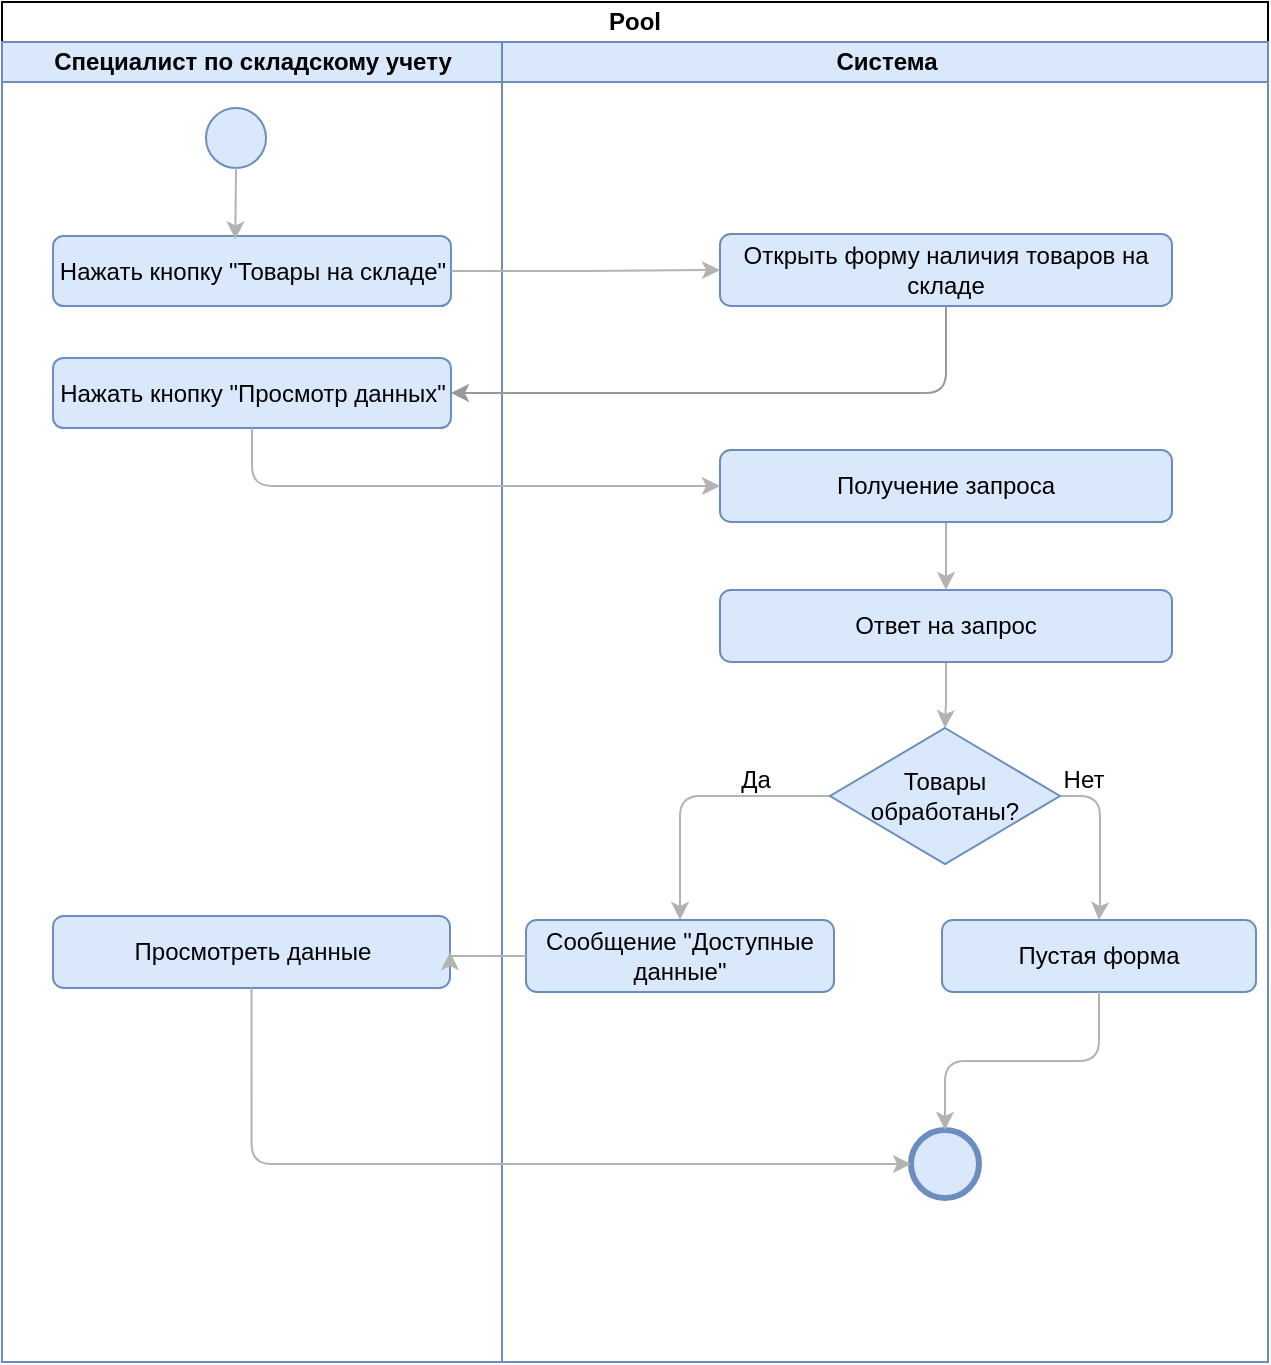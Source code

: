 <mxfile version="24.6.2" type="github" pages="2">
  <diagram name="Страница — 1" id="dwiWnu9TxmArgl2ueeew">
    <mxGraphModel dx="1134" dy="654" grid="0" gridSize="10" guides="1" tooltips="1" connect="1" arrows="1" fold="1" page="0" pageScale="1" pageWidth="827" pageHeight="1169" math="0" shadow="0">
      <root>
        <mxCell id="0" />
        <mxCell id="1" parent="0" />
        <mxCell id="vReRso1uC13wby66Vg93-3" value="Pool" style="swimlane;html=1;childLayout=stackLayout;resizeParent=1;resizeParentMax=0;startSize=20;whiteSpace=wrap;" vertex="1" parent="1">
          <mxGeometry x="94" y="7" width="633" height="680" as="geometry" />
        </mxCell>
        <mxCell id="vReRso1uC13wby66Vg93-4" value="Специалист по складскому учету" style="swimlane;html=1;startSize=20;fillColor=#dae8fc;strokeColor=#6c8ebf;" vertex="1" parent="vReRso1uC13wby66Vg93-3">
          <mxGeometry y="20" width="250" height="660" as="geometry" />
        </mxCell>
        <mxCell id="vReRso1uC13wby66Vg93-7" value="" style="points=[[0.145,0.145,0],[0.5,0,0],[0.855,0.145,0],[1,0.5,0],[0.855,0.855,0],[0.5,1,0],[0.145,0.855,0],[0,0.5,0]];shape=mxgraph.bpmn.event;html=1;verticalLabelPosition=bottom;labelBackgroundColor=#ffffff;verticalAlign=top;align=center;perimeter=ellipsePerimeter;outlineConnect=0;aspect=fixed;outline=standard;symbol=general;fillColor=#dae8fc;strokeColor=#6c8ebf;" vertex="1" parent="vReRso1uC13wby66Vg93-4">
          <mxGeometry x="102" y="33" width="30" height="30" as="geometry" />
        </mxCell>
        <mxCell id="vReRso1uC13wby66Vg93-9" value="Нажать кнопку &quot;Товары на складе&quot;" style="rounded=1;whiteSpace=wrap;html=1;fillColor=#dae8fc;strokeColor=#6c8ebf;" vertex="1" parent="vReRso1uC13wby66Vg93-4">
          <mxGeometry x="25.5" y="97" width="199" height="35" as="geometry" />
        </mxCell>
        <mxCell id="vReRso1uC13wby66Vg93-10" style="edgeStyle=orthogonalEdgeStyle;rounded=0;orthogonalLoop=1;jettySize=auto;html=1;exitX=0.5;exitY=1;exitDx=0;exitDy=0;exitPerimeter=0;entryX=0.458;entryY=0.047;entryDx=0;entryDy=0;entryPerimeter=0;strokeColor=#B3B3B3;" edge="1" parent="vReRso1uC13wby66Vg93-4" source="vReRso1uC13wby66Vg93-7" target="vReRso1uC13wby66Vg93-9">
          <mxGeometry relative="1" as="geometry" />
        </mxCell>
        <mxCell id="vReRso1uC13wby66Vg93-13" value="Нажать кнопку &quot;Просмотр данных&quot;" style="rounded=1;whiteSpace=wrap;html=1;fillColor=#dae8fc;strokeColor=#6c8ebf;" vertex="1" parent="vReRso1uC13wby66Vg93-4">
          <mxGeometry x="25.5" y="158" width="199" height="35" as="geometry" />
        </mxCell>
        <mxCell id="vReRso1uC13wby66Vg93-55" value="Просмотреть данные" style="rounded=1;whiteSpace=wrap;html=1;fillColor=#dae8fc;strokeColor=#6c8ebf;" vertex="1" parent="vReRso1uC13wby66Vg93-4">
          <mxGeometry x="25.5" y="437" width="198.5" height="36" as="geometry" />
        </mxCell>
        <mxCell id="vReRso1uC13wby66Vg93-5" value="Система" style="swimlane;html=1;startSize=20;fillColor=#dae8fc;strokeColor=#6c8ebf;" vertex="1" parent="vReRso1uC13wby66Vg93-3">
          <mxGeometry x="250" y="20" width="383" height="660" as="geometry" />
        </mxCell>
        <mxCell id="vReRso1uC13wby66Vg93-8" value="" style="points=[[0.145,0.145,0],[0.5,0,0],[0.855,0.145,0],[1,0.5,0],[0.855,0.855,0],[0.5,1,0],[0.145,0.855,0],[0,0.5,0]];shape=mxgraph.bpmn.event;html=1;verticalLabelPosition=bottom;labelBackgroundColor=#ffffff;verticalAlign=top;align=center;perimeter=ellipsePerimeter;outlineConnect=0;aspect=fixed;outline=end;symbol=terminate2;fillColor=#dae8fc;strokeColor=#6c8ebf;" vertex="1" parent="vReRso1uC13wby66Vg93-5">
          <mxGeometry x="204.5" y="544" width="34" height="34" as="geometry" />
        </mxCell>
        <mxCell id="vReRso1uC13wby66Vg93-11" value="Открыть форму наличия товаров на складе" style="rounded=1;whiteSpace=wrap;html=1;fillColor=#dae8fc;strokeColor=#6c8ebf;" vertex="1" parent="vReRso1uC13wby66Vg93-5">
          <mxGeometry x="109" y="96" width="226" height="36" as="geometry" />
        </mxCell>
        <mxCell id="vReRso1uC13wby66Vg93-18" style="edgeStyle=orthogonalEdgeStyle;rounded=1;orthogonalLoop=1;jettySize=auto;html=1;exitX=0.5;exitY=1;exitDx=0;exitDy=0;entryX=0.5;entryY=0;entryDx=0;entryDy=0;curved=0;strokeColor=#B3B3B3;" edge="1" parent="vReRso1uC13wby66Vg93-5" source="vReRso1uC13wby66Vg93-15" target="vReRso1uC13wby66Vg93-17">
          <mxGeometry relative="1" as="geometry" />
        </mxCell>
        <mxCell id="vReRso1uC13wby66Vg93-15" value="Получение запроса" style="rounded=1;whiteSpace=wrap;html=1;fillColor=#dae8fc;strokeColor=#6c8ebf;" vertex="1" parent="vReRso1uC13wby66Vg93-5">
          <mxGeometry x="109" y="204" width="226" height="36" as="geometry" />
        </mxCell>
        <mxCell id="vReRso1uC13wby66Vg93-22" style="edgeStyle=orthogonalEdgeStyle;rounded=0;orthogonalLoop=1;jettySize=auto;html=1;exitX=0.5;exitY=1;exitDx=0;exitDy=0;strokeColor=#B3B3B3;" edge="1" parent="vReRso1uC13wby66Vg93-5" source="vReRso1uC13wby66Vg93-17" target="vReRso1uC13wby66Vg93-21">
          <mxGeometry relative="1" as="geometry" />
        </mxCell>
        <mxCell id="vReRso1uC13wby66Vg93-17" value="Ответ на запрос" style="rounded=1;whiteSpace=wrap;html=1;fillColor=#dae8fc;strokeColor=#6c8ebf;" vertex="1" parent="vReRso1uC13wby66Vg93-5">
          <mxGeometry x="109" y="274" width="226" height="36" as="geometry" />
        </mxCell>
        <mxCell id="vReRso1uC13wby66Vg93-27" style="edgeStyle=orthogonalEdgeStyle;rounded=1;orthogonalLoop=1;jettySize=auto;html=1;exitX=1;exitY=0.5;exitDx=0;exitDy=0;entryX=0.5;entryY=0;entryDx=0;entryDy=0;curved=0;strokeColor=#B3B3B3;" edge="1" parent="vReRso1uC13wby66Vg93-5" source="vReRso1uC13wby66Vg93-21" target="vReRso1uC13wby66Vg93-24">
          <mxGeometry relative="1" as="geometry" />
        </mxCell>
        <mxCell id="vReRso1uC13wby66Vg93-29" style="edgeStyle=orthogonalEdgeStyle;rounded=1;orthogonalLoop=1;jettySize=auto;html=1;exitX=0;exitY=0.5;exitDx=0;exitDy=0;entryX=0.5;entryY=0;entryDx=0;entryDy=0;curved=0;strokeColor=#B3B3B3;" edge="1" parent="vReRso1uC13wby66Vg93-5" source="vReRso1uC13wby66Vg93-21" target="vReRso1uC13wby66Vg93-23">
          <mxGeometry relative="1" as="geometry" />
        </mxCell>
        <mxCell id="vReRso1uC13wby66Vg93-21" value="Товары обработаны?" style="rhombus;whiteSpace=wrap;html=1;fillColor=#dae8fc;strokeColor=#6c8ebf;" vertex="1" parent="vReRso1uC13wby66Vg93-5">
          <mxGeometry x="164" y="343" width="115" height="68" as="geometry" />
        </mxCell>
        <mxCell id="vReRso1uC13wby66Vg93-23" value="Сообщение &quot;Доступные данные&quot;" style="rounded=1;whiteSpace=wrap;html=1;fillColor=#dae8fc;strokeColor=#6c8ebf;" vertex="1" parent="vReRso1uC13wby66Vg93-5">
          <mxGeometry x="12" y="439" width="154" height="36" as="geometry" />
        </mxCell>
        <mxCell id="vReRso1uC13wby66Vg93-24" value="Пустая форма" style="rounded=1;whiteSpace=wrap;html=1;fillColor=#dae8fc;strokeColor=#6c8ebf;" vertex="1" parent="vReRso1uC13wby66Vg93-5">
          <mxGeometry x="220" y="439" width="157" height="36" as="geometry" />
        </mxCell>
        <mxCell id="vReRso1uC13wby66Vg93-26" style="edgeStyle=orthogonalEdgeStyle;rounded=1;orthogonalLoop=1;jettySize=auto;html=1;exitX=0.5;exitY=1;exitDx=0;exitDy=0;entryX=0.5;entryY=0;entryDx=0;entryDy=0;entryPerimeter=0;curved=0;strokeColor=#B3B3B3;" edge="1" parent="vReRso1uC13wby66Vg93-5" source="vReRso1uC13wby66Vg93-24" target="vReRso1uC13wby66Vg93-8">
          <mxGeometry relative="1" as="geometry" />
        </mxCell>
        <mxCell id="vReRso1uC13wby66Vg93-30" value="Нет" style="text;html=1;align=center;verticalAlign=middle;whiteSpace=wrap;rounded=0;" vertex="1" parent="vReRso1uC13wby66Vg93-5">
          <mxGeometry x="261" y="354" width="60" height="30" as="geometry" />
        </mxCell>
        <mxCell id="vReRso1uC13wby66Vg93-54" value="Да" style="text;html=1;align=center;verticalAlign=middle;whiteSpace=wrap;rounded=0;" vertex="1" parent="vReRso1uC13wby66Vg93-5">
          <mxGeometry x="97" y="354" width="60" height="30" as="geometry" />
        </mxCell>
        <mxCell id="vReRso1uC13wby66Vg93-12" style="edgeStyle=orthogonalEdgeStyle;rounded=0;orthogonalLoop=1;jettySize=auto;html=1;exitX=1;exitY=0.5;exitDx=0;exitDy=0;entryX=0;entryY=0.5;entryDx=0;entryDy=0;strokeColor=#B3B3B3;" edge="1" parent="vReRso1uC13wby66Vg93-3" source="vReRso1uC13wby66Vg93-9" target="vReRso1uC13wby66Vg93-11">
          <mxGeometry relative="1" as="geometry" />
        </mxCell>
        <mxCell id="vReRso1uC13wby66Vg93-14" style="edgeStyle=orthogonalEdgeStyle;rounded=1;orthogonalLoop=1;jettySize=auto;html=1;exitX=0.5;exitY=1;exitDx=0;exitDy=0;entryX=1;entryY=0.5;entryDx=0;entryDy=0;strokeColor=#999999;curved=0;" edge="1" parent="vReRso1uC13wby66Vg93-3" source="vReRso1uC13wby66Vg93-11" target="vReRso1uC13wby66Vg93-13">
          <mxGeometry relative="1" as="geometry" />
        </mxCell>
        <mxCell id="vReRso1uC13wby66Vg93-16" style="edgeStyle=orthogonalEdgeStyle;rounded=1;orthogonalLoop=1;jettySize=auto;html=1;exitX=0.5;exitY=1;exitDx=0;exitDy=0;entryX=0;entryY=0.5;entryDx=0;entryDy=0;curved=0;strokeColor=#B3B3B3;" edge="1" parent="vReRso1uC13wby66Vg93-3" source="vReRso1uC13wby66Vg93-13" target="vReRso1uC13wby66Vg93-15">
          <mxGeometry relative="1" as="geometry" />
        </mxCell>
        <mxCell id="vReRso1uC13wby66Vg93-56" style="edgeStyle=orthogonalEdgeStyle;rounded=0;orthogonalLoop=1;jettySize=auto;html=1;exitX=0;exitY=0.5;exitDx=0;exitDy=0;entryX=1;entryY=0.5;entryDx=0;entryDy=0;strokeColor=#B3B3B3;" edge="1" parent="vReRso1uC13wby66Vg93-3" source="vReRso1uC13wby66Vg93-23" target="vReRso1uC13wby66Vg93-55">
          <mxGeometry relative="1" as="geometry" />
        </mxCell>
        <mxCell id="vReRso1uC13wby66Vg93-57" style="edgeStyle=orthogonalEdgeStyle;rounded=1;orthogonalLoop=1;jettySize=auto;html=1;exitX=0.5;exitY=1;exitDx=0;exitDy=0;entryX=0;entryY=0.5;entryDx=0;entryDy=0;entryPerimeter=0;curved=0;strokeColor=#B3B3B3;" edge="1" parent="vReRso1uC13wby66Vg93-3" source="vReRso1uC13wby66Vg93-55" target="vReRso1uC13wby66Vg93-8">
          <mxGeometry relative="1" as="geometry" />
        </mxCell>
      </root>
    </mxGraphModel>
  </diagram>
  <diagram id="GjdVxLN48uJQFTRV3t9x" name="Страница — 2">
    <mxGraphModel dx="2385" dy="1545" grid="0" gridSize="10" guides="1" tooltips="1" connect="1" arrows="1" fold="1" page="0" pageScale="1" pageWidth="827" pageHeight="1169" math="0" shadow="0">
      <root>
        <mxCell id="0" />
        <mxCell id="1" parent="0" />
        <mxCell id="oxFF4efFBSoSHI3NFSv0-1" value="Pool" style="swimlane;html=1;childLayout=stackLayout;resizeParent=1;resizeParentMax=0;startSize=20;whiteSpace=wrap;points=[[0,0,0,0,0],[0,0.25,0,0,0],[0,0.5,0,0,0],[0,0.75,0,0,0],[0,1,0,0,0],[0.25,0,0,0,0],[0.25,1,0,0,0],[0.5,0,0,0,0],[0.5,1,0,0,0],[0.75,0,0,0,0],[0.75,1,0,0,0],[1,0,0,0,0],[1,0.25,0,0,0],[1,0.5,0,0,0],[1,0.75,0,0,0],[1,1,0,0,0]];" vertex="1" parent="1">
          <mxGeometry x="-65" y="-140" width="825" height="861" as="geometry" />
        </mxCell>
        <mxCell id="oxFF4efFBSoSHI3NFSv0-2" value="Поставщик" style="swimlane;html=1;startSize=20;fillColor=#dae8fc;strokeColor=#6c8ebf;" vertex="1" parent="oxFF4efFBSoSHI3NFSv0-1">
          <mxGeometry y="20" width="300" height="841" as="geometry">
            <mxRectangle y="20" width="32" height="660" as="alternateBounds" />
          </mxGeometry>
        </mxCell>
        <mxCell id="5YnpwNMDuu7N2LHi7A0E-9" style="edgeStyle=orthogonalEdgeStyle;rounded=0;orthogonalLoop=1;jettySize=auto;html=1;exitX=0.5;exitY=1;exitDx=0;exitDy=0;entryX=0.5;entryY=0;entryDx=0;entryDy=0;strokeColor=#B3B3B3;" edge="1" parent="oxFF4efFBSoSHI3NFSv0-2" source="5YnpwNMDuu7N2LHi7A0E-6" target="5YnpwNMDuu7N2LHi7A0E-8">
          <mxGeometry relative="1" as="geometry" />
        </mxCell>
        <mxCell id="5YnpwNMDuu7N2LHi7A0E-6" value="Заказ" style="rounded=0;whiteSpace=wrap;html=1;fillColor=#dae8fc;strokeColor=#6c8ebf;" vertex="1" parent="oxFF4efFBSoSHI3NFSv0-2">
          <mxGeometry x="57" y="293" width="156" height="35.5" as="geometry" />
        </mxCell>
        <mxCell id="5YnpwNMDuu7N2LHi7A0E-11" style="edgeStyle=orthogonalEdgeStyle;rounded=0;orthogonalLoop=1;jettySize=auto;html=1;exitX=0.5;exitY=1;exitDx=0;exitDy=0;entryX=0.5;entryY=0;entryDx=0;entryDy=0;strokeColor=#B3B3B3;" edge="1" parent="oxFF4efFBSoSHI3NFSv0-2" source="5YnpwNMDuu7N2LHi7A0E-8" target="5YnpwNMDuu7N2LHi7A0E-10">
          <mxGeometry relative="1" as="geometry" />
        </mxCell>
        <mxCell id="5YnpwNMDuu7N2LHi7A0E-8" value="Проверить наличие товара" style="rounded=1;whiteSpace=wrap;html=1;fillColor=#dae8fc;strokeColor=#6c8ebf;" vertex="1" parent="oxFF4efFBSoSHI3NFSv0-2">
          <mxGeometry x="57" y="364" width="157" height="41" as="geometry" />
        </mxCell>
        <mxCell id="5YnpwNMDuu7N2LHi7A0E-14" style="edgeStyle=orthogonalEdgeStyle;rounded=1;orthogonalLoop=1;jettySize=auto;html=1;exitX=0;exitY=0.5;exitDx=0;exitDy=0;entryX=0.5;entryY=0;entryDx=0;entryDy=0;curved=0;strokeColor=#B3B3B3;" edge="1" parent="oxFF4efFBSoSHI3NFSv0-2" source="5YnpwNMDuu7N2LHi7A0E-10" target="5YnpwNMDuu7N2LHi7A0E-12">
          <mxGeometry relative="1" as="geometry" />
        </mxCell>
        <mxCell id="5YnpwNMDuu7N2LHi7A0E-36" style="edgeStyle=orthogonalEdgeStyle;rounded=0;orthogonalLoop=1;jettySize=auto;html=1;exitX=1;exitY=0.5;exitDx=0;exitDy=0;entryX=0.5;entryY=0;entryDx=0;entryDy=0;strokeColor=#B3B3B3;" edge="1" parent="oxFF4efFBSoSHI3NFSv0-2" source="5YnpwNMDuu7N2LHi7A0E-10" target="5YnpwNMDuu7N2LHi7A0E-35">
          <mxGeometry relative="1" as="geometry" />
        </mxCell>
        <mxCell id="5YnpwNMDuu7N2LHi7A0E-10" value="" style="rhombus;whiteSpace=wrap;html=1;fillColor=#dae8fc;strokeColor=#6c8ebf;" vertex="1" parent="oxFF4efFBSoSHI3NFSv0-2">
          <mxGeometry x="103.5" y="424" width="63" height="50" as="geometry" />
        </mxCell>
        <mxCell id="5YnpwNMDuu7N2LHi7A0E-12" value="Передать заказ в отдел снабжения" style="rounded=1;whiteSpace=wrap;html=1;fillColor=#dae8fc;strokeColor=#6c8ebf;" vertex="1" parent="oxFF4efFBSoSHI3NFSv0-2">
          <mxGeometry x="13" y="513" width="120" height="36" as="geometry" />
        </mxCell>
        <mxCell id="5YnpwNMDuu7N2LHi7A0E-15" value="Нет" style="text;html=1;align=center;verticalAlign=middle;whiteSpace=wrap;rounded=0;" vertex="1" parent="oxFF4efFBSoSHI3NFSv0-2">
          <mxGeometry x="43" y="424" width="60" height="30" as="geometry" />
        </mxCell>
        <mxCell id="5YnpwNMDuu7N2LHi7A0E-16" value="" style="points=[[0.145,0.145,0],[0.5,0,0],[0.855,0.145,0],[1,0.5,0],[0.855,0.855,0],[0.5,1,0],[0.145,0.855,0],[0,0.5,0]];shape=mxgraph.bpmn.event;html=1;verticalLabelPosition=bottom;labelBackgroundColor=#ffffff;verticalAlign=top;align=center;perimeter=ellipsePerimeter;outlineConnect=0;aspect=fixed;outline=end;symbol=terminate2;fillColor=#dae8fc;strokeColor=#6c8ebf;" vertex="1" parent="oxFF4efFBSoSHI3NFSv0-2">
          <mxGeometry x="57" y="598" width="34" height="34" as="geometry" />
        </mxCell>
        <mxCell id="5YnpwNMDuu7N2LHi7A0E-17" style="edgeStyle=orthogonalEdgeStyle;rounded=0;orthogonalLoop=1;jettySize=auto;html=1;exitX=0.5;exitY=1;exitDx=0;exitDy=0;entryX=0.5;entryY=0;entryDx=0;entryDy=0;entryPerimeter=0;strokeColor=#B3B3B3;" edge="1" parent="oxFF4efFBSoSHI3NFSv0-2" source="5YnpwNMDuu7N2LHi7A0E-12" target="5YnpwNMDuu7N2LHi7A0E-16">
          <mxGeometry relative="1" as="geometry" />
        </mxCell>
        <mxCell id="5YnpwNMDuu7N2LHi7A0E-19" value="Оформить счет" style="rounded=1;whiteSpace=wrap;html=1;fillColor=#dae8fc;strokeColor=#6c8ebf;" vertex="1" parent="oxFF4efFBSoSHI3NFSv0-2">
          <mxGeometry x="142.75" y="514" width="120" height="36" as="geometry" />
        </mxCell>
        <mxCell id="5YnpwNMDuu7N2LHi7A0E-21" value="Да" style="text;html=1;align=center;verticalAlign=middle;whiteSpace=wrap;rounded=0;" vertex="1" parent="oxFF4efFBSoSHI3NFSv0-2">
          <mxGeometry x="154" y="424" width="60" height="30" as="geometry" />
        </mxCell>
        <mxCell id="5YnpwNMDuu7N2LHi7A0E-37" style="edgeStyle=orthogonalEdgeStyle;rounded=0;orthogonalLoop=1;jettySize=auto;html=1;exitX=0.5;exitY=1;exitDx=0;exitDy=0;entryX=0.5;entryY=0;entryDx=0;entryDy=0;strokeColor=#B3B3B3;" edge="1" parent="oxFF4efFBSoSHI3NFSv0-2" source="5YnpwNMDuu7N2LHi7A0E-35" target="5YnpwNMDuu7N2LHi7A0E-19">
          <mxGeometry relative="1" as="geometry" />
        </mxCell>
        <mxCell id="5YnpwNMDuu7N2LHi7A0E-39" style="edgeStyle=orthogonalEdgeStyle;rounded=1;orthogonalLoop=1;jettySize=auto;html=1;exitX=1;exitY=0.5;exitDx=0;exitDy=0;entryX=1;entryY=0.5;entryDx=0;entryDy=0;curved=0;strokeColor=#B3B3B3;" edge="1" parent="oxFF4efFBSoSHI3NFSv0-2" source="5YnpwNMDuu7N2LHi7A0E-35" target="5YnpwNMDuu7N2LHi7A0E-38">
          <mxGeometry relative="1" as="geometry" />
        </mxCell>
        <mxCell id="5YnpwNMDuu7N2LHi7A0E-35" value="" style="rhombus;whiteSpace=wrap;html=1;fillColor=#dae8fc;strokeColor=#6c8ebf;" vertex="1" parent="oxFF4efFBSoSHI3NFSv0-2">
          <mxGeometry x="186" y="454" width="33.5" height="38" as="geometry" />
        </mxCell>
        <mxCell id="5YnpwNMDuu7N2LHi7A0E-38" value="Организовать доставку" style="rounded=1;whiteSpace=wrap;html=1;fillColor=#dae8fc;strokeColor=#6c8ebf;" vertex="1" parent="oxFF4efFBSoSHI3NFSv0-2">
          <mxGeometry x="146" y="568" width="120" height="36" as="geometry" />
        </mxCell>
        <mxCell id="oxFF4efFBSoSHI3NFSv0-7" value="Специалист по закупкам" style="swimlane;html=1;startSize=20;fillColor=#dae8fc;strokeColor=#6c8ebf;" vertex="1" parent="oxFF4efFBSoSHI3NFSv0-1">
          <mxGeometry x="300" y="20" width="275" height="841" as="geometry" />
        </mxCell>
        <mxCell id="5YnpwNMDuu7N2LHi7A0E-1" value="Оформить заказ" style="rounded=1;whiteSpace=wrap;html=1;fillColor=#dae8fc;strokeColor=#6c8ebf;" vertex="1" parent="oxFF4efFBSoSHI3NFSv0-7">
          <mxGeometry x="40.5" y="293" width="199" height="35" as="geometry" />
        </mxCell>
        <mxCell id="5YnpwNMDuu7N2LHi7A0E-5" style="edgeStyle=orthogonalEdgeStyle;rounded=0;orthogonalLoop=1;jettySize=auto;html=1;exitX=0.5;exitY=1;exitDx=0;exitDy=0;entryX=0.5;entryY=0;entryDx=0;entryDy=0;strokeColor=#B3B3B3;" edge="1" parent="oxFF4efFBSoSHI3NFSv0-7" source="5YnpwNMDuu7N2LHi7A0E-2" target="5YnpwNMDuu7N2LHi7A0E-1">
          <mxGeometry relative="1" as="geometry" />
        </mxCell>
        <mxCell id="5YnpwNMDuu7N2LHi7A0E-2" value="" style="rhombus;whiteSpace=wrap;html=1;fillColor=#dae8fc;strokeColor=#6c8ebf;" vertex="1" parent="oxFF4efFBSoSHI3NFSv0-7">
          <mxGeometry x="111.5" y="223" width="57" height="46" as="geometry" />
        </mxCell>
        <mxCell id="5YnpwNMDuu7N2LHi7A0E-30" style="edgeStyle=orthogonalEdgeStyle;rounded=0;orthogonalLoop=1;jettySize=auto;html=1;exitX=0.5;exitY=1;exitDx=0;exitDy=0;entryX=0.5;entryY=0;entryDx=0;entryDy=0;strokeColor=#B3B3B3;" edge="1" parent="oxFF4efFBSoSHI3NFSv0-7" source="5YnpwNMDuu7N2LHi7A0E-22" target="5YnpwNMDuu7N2LHi7A0E-29">
          <mxGeometry relative="1" as="geometry" />
        </mxCell>
        <mxCell id="5YnpwNMDuu7N2LHi7A0E-22" value="Счет" style="rounded=0;whiteSpace=wrap;html=1;fillColor=#dae8fc;strokeColor=#6c8ebf;" vertex="1" parent="oxFF4efFBSoSHI3NFSv0-7">
          <mxGeometry x="62" y="514" width="156" height="35.5" as="geometry" />
        </mxCell>
        <mxCell id="5YnpwNMDuu7N2LHi7A0E-45" style="edgeStyle=orthogonalEdgeStyle;rounded=1;orthogonalLoop=1;jettySize=auto;html=1;exitX=0.5;exitY=1;exitDx=0;exitDy=0;entryX=0.5;entryY=0;entryDx=0;entryDy=0;curved=0;strokeColor=#B3B3B3;" edge="1" parent="oxFF4efFBSoSHI3NFSv0-7" source="5YnpwNMDuu7N2LHi7A0E-29" target="5YnpwNMDuu7N2LHi7A0E-41">
          <mxGeometry relative="1" as="geometry" />
        </mxCell>
        <mxCell id="5YnpwNMDuu7N2LHi7A0E-29" value="Оплатить счет" style="rounded=1;whiteSpace=wrap;html=1;fillColor=#dae8fc;strokeColor=#6c8ebf;" vertex="1" parent="oxFF4efFBSoSHI3NFSv0-7">
          <mxGeometry x="40.5" y="587" width="199" height="35" as="geometry" />
        </mxCell>
        <mxCell id="5YnpwNMDuu7N2LHi7A0E-40" value="Получить товар" style="rounded=1;whiteSpace=wrap;html=1;fillColor=#dae8fc;strokeColor=#6c8ebf;" vertex="1" parent="oxFF4efFBSoSHI3NFSv0-7">
          <mxGeometry x="38" y="711" width="199" height="35" as="geometry" />
        </mxCell>
        <mxCell id="5YnpwNMDuu7N2LHi7A0E-46" style="edgeStyle=orthogonalEdgeStyle;rounded=1;orthogonalLoop=1;jettySize=auto;html=1;exitX=0.5;exitY=1;exitDx=0;exitDy=0;strokeColor=#B3B3B3;curved=0;" edge="1" parent="oxFF4efFBSoSHI3NFSv0-7" source="5YnpwNMDuu7N2LHi7A0E-41" target="5YnpwNMDuu7N2LHi7A0E-40">
          <mxGeometry relative="1" as="geometry" />
        </mxCell>
        <mxCell id="5YnpwNMDuu7N2LHi7A0E-41" value="" style="rhombus;whiteSpace=wrap;html=1;fillColor=#dae8fc;strokeColor=#6c8ebf;" vertex="1" parent="oxFF4efFBSoSHI3NFSv0-7">
          <mxGeometry x="91" y="649" width="34" height="34" as="geometry" />
        </mxCell>
        <mxCell id="5YnpwNMDuu7N2LHi7A0E-47" value="" style="points=[[0.145,0.145,0],[0.5,0,0],[0.855,0.145,0],[1,0.5,0],[0.855,0.855,0],[0.5,1,0],[0.145,0.855,0],[0,0.5,0]];shape=mxgraph.bpmn.event;html=1;verticalLabelPosition=bottom;labelBackgroundColor=#ffffff;verticalAlign=top;align=center;perimeter=ellipsePerimeter;outlineConnect=0;aspect=fixed;outline=end;symbol=terminate2;fillColor=#dae8fc;strokeColor=#6c8ebf;" vertex="1" parent="oxFF4efFBSoSHI3NFSv0-7">
          <mxGeometry x="120.5" y="792" width="34" height="34" as="geometry" />
        </mxCell>
        <mxCell id="5YnpwNMDuu7N2LHi7A0E-48" style="edgeStyle=orthogonalEdgeStyle;rounded=0;orthogonalLoop=1;jettySize=auto;html=1;exitX=0.5;exitY=1;exitDx=0;exitDy=0;entryX=0.5;entryY=0;entryDx=0;entryDy=0;entryPerimeter=0;strokeColor=#B3B3B3;" edge="1" parent="oxFF4efFBSoSHI3NFSv0-7" source="5YnpwNMDuu7N2LHi7A0E-40" target="5YnpwNMDuu7N2LHi7A0E-47">
          <mxGeometry relative="1" as="geometry" />
        </mxCell>
        <mxCell id="oxFF4efFBSoSHI3NFSv0-16" value="Система" style="swimlane;html=1;startSize=20;fillColor=#dae8fc;strokeColor=#6c8ebf;" vertex="1" parent="oxFF4efFBSoSHI3NFSv0-1">
          <mxGeometry x="575" y="20" width="250" height="841" as="geometry">
            <mxRectangle y="20" width="32" height="660" as="alternateBounds" />
          </mxGeometry>
        </mxCell>
        <mxCell id="oxFF4efFBSoSHI3NFSv0-3" value="" style="points=[[0.145,0.145,0],[0.5,0,0],[0.855,0.145,0],[1,0.5,0],[0.855,0.855,0],[0.5,1,0],[0.145,0.855,0],[0,0.5,0]];shape=mxgraph.bpmn.event;html=1;verticalLabelPosition=bottom;labelBackgroundColor=#ffffff;verticalAlign=top;align=center;perimeter=ellipsePerimeter;outlineConnect=0;aspect=fixed;outline=standard;symbol=general;fillColor=#dae8fc;strokeColor=#6c8ebf;" vertex="1" parent="oxFF4efFBSoSHI3NFSv0-16">
          <mxGeometry x="-162.5" y="39" width="30" height="30" as="geometry" />
        </mxCell>
        <mxCell id="oxFF4efFBSoSHI3NFSv0-4" value="Нажать кнопку &quot;Закупить товар&quot;" style="rounded=1;whiteSpace=wrap;html=1;fillColor=#dae8fc;strokeColor=#6c8ebf;" vertex="1" parent="oxFF4efFBSoSHI3NFSv0-16">
          <mxGeometry x="-239" y="103" width="199" height="35" as="geometry" />
        </mxCell>
        <mxCell id="oxFF4efFBSoSHI3NFSv0-5" style="edgeStyle=orthogonalEdgeStyle;rounded=0;orthogonalLoop=1;jettySize=auto;html=1;exitX=0.5;exitY=1;exitDx=0;exitDy=0;exitPerimeter=0;entryX=0.458;entryY=0.047;entryDx=0;entryDy=0;entryPerimeter=0;strokeColor=#B3B3B3;" edge="1" parent="oxFF4efFBSoSHI3NFSv0-16" source="oxFF4efFBSoSHI3NFSv0-3" target="oxFF4efFBSoSHI3NFSv0-4">
          <mxGeometry relative="1" as="geometry" />
        </mxCell>
        <mxCell id="oxFF4efFBSoSHI3NFSv0-6" value="Выбор товара на закупку" style="rounded=1;whiteSpace=wrap;html=1;fillColor=#dae8fc;strokeColor=#6c8ebf;" vertex="1" parent="oxFF4efFBSoSHI3NFSv0-16">
          <mxGeometry x="-239" y="164" width="199" height="35" as="geometry" />
        </mxCell>
        <mxCell id="oxFF4efFBSoSHI3NFSv0-8" value="" style="points=[[0.145,0.145,0],[0.5,0,0],[0.855,0.145,0],[1,0.5,0],[0.855,0.855,0],[0.5,1,0],[0.145,0.855,0],[0,0.5,0]];shape=mxgraph.bpmn.event;html=1;verticalLabelPosition=bottom;labelBackgroundColor=#ffffff;verticalAlign=top;align=center;perimeter=ellipsePerimeter;outlineConnect=0;aspect=fixed;outline=end;symbol=terminate2;fillColor=#dae8fc;strokeColor=#6c8ebf;" vertex="1" parent="oxFF4efFBSoSHI3NFSv0-16">
          <mxGeometry x="112.5" y="322" width="34" height="34" as="geometry" />
        </mxCell>
        <mxCell id="oxFF4efFBSoSHI3NFSv0-9" value="Открыть форму учета недостающих лекарств" style="rounded=1;whiteSpace=wrap;html=1;fillColor=#dae8fc;strokeColor=#6c8ebf;" vertex="1" parent="oxFF4efFBSoSHI3NFSv0-16">
          <mxGeometry x="16.5" y="103" width="226" height="36" as="geometry" />
        </mxCell>
        <mxCell id="oxFF4efFBSoSHI3NFSv0-11" value="Закрытие обновленной формы" style="rounded=1;whiteSpace=wrap;html=1;fillColor=#dae8fc;strokeColor=#6c8ebf;" vertex="1" parent="oxFF4efFBSoSHI3NFSv0-16">
          <mxGeometry x="16.5" y="211" width="226" height="36" as="geometry" />
        </mxCell>
        <mxCell id="oxFF4efFBSoSHI3NFSv0-13" style="edgeStyle=orthogonalEdgeStyle;rounded=0;orthogonalLoop=1;jettySize=auto;html=1;exitX=1;exitY=0.5;exitDx=0;exitDy=0;entryX=0;entryY=0.5;entryDx=0;entryDy=0;strokeColor=#B3B3B3;" edge="1" parent="oxFF4efFBSoSHI3NFSv0-16" source="oxFF4efFBSoSHI3NFSv0-4" target="oxFF4efFBSoSHI3NFSv0-9">
          <mxGeometry relative="1" as="geometry" />
        </mxCell>
        <mxCell id="oxFF4efFBSoSHI3NFSv0-14" style="edgeStyle=orthogonalEdgeStyle;rounded=1;orthogonalLoop=1;jettySize=auto;html=1;exitX=0.5;exitY=1;exitDx=0;exitDy=0;entryX=1;entryY=0.5;entryDx=0;entryDy=0;strokeColor=#999999;curved=0;" edge="1" parent="oxFF4efFBSoSHI3NFSv0-16" source="oxFF4efFBSoSHI3NFSv0-9" target="oxFF4efFBSoSHI3NFSv0-6">
          <mxGeometry relative="1" as="geometry" />
        </mxCell>
        <mxCell id="KDb7oeXqbxeBz1qUrZOz-5" style="edgeStyle=orthogonalEdgeStyle;rounded=0;orthogonalLoop=1;jettySize=auto;html=1;exitX=0.5;exitY=1;exitDx=0;exitDy=0;entryX=0.5;entryY=0;entryDx=0;entryDy=0;entryPerimeter=0;strokeColor=#B3B3B3;" edge="1" parent="oxFF4efFBSoSHI3NFSv0-16" source="oxFF4efFBSoSHI3NFSv0-11" target="oxFF4efFBSoSHI3NFSv0-8">
          <mxGeometry relative="1" as="geometry" />
        </mxCell>
        <mxCell id="5YnpwNMDuu7N2LHi7A0E-3" style="edgeStyle=orthogonalEdgeStyle;rounded=0;orthogonalLoop=1;jettySize=auto;html=1;exitX=0.5;exitY=1;exitDx=0;exitDy=0;entryX=0.5;entryY=0;entryDx=0;entryDy=0;strokeColor=#B3B3B3;" edge="1" parent="oxFF4efFBSoSHI3NFSv0-1" source="oxFF4efFBSoSHI3NFSv0-6" target="5YnpwNMDuu7N2LHi7A0E-2">
          <mxGeometry relative="1" as="geometry" />
        </mxCell>
        <mxCell id="5YnpwNMDuu7N2LHi7A0E-4" style="edgeStyle=orthogonalEdgeStyle;rounded=1;orthogonalLoop=1;jettySize=auto;html=1;exitX=1;exitY=0.5;exitDx=0;exitDy=0;curved=0;strokeColor=#B3B3B3;" edge="1" parent="oxFF4efFBSoSHI3NFSv0-1" source="5YnpwNMDuu7N2LHi7A0E-2" target="oxFF4efFBSoSHI3NFSv0-11">
          <mxGeometry relative="1" as="geometry" />
        </mxCell>
        <mxCell id="5YnpwNMDuu7N2LHi7A0E-7" style="edgeStyle=orthogonalEdgeStyle;rounded=0;orthogonalLoop=1;jettySize=auto;html=1;exitX=0;exitY=0.5;exitDx=0;exitDy=0;entryX=1;entryY=0.5;entryDx=0;entryDy=0;strokeColor=#B3B3B3;" edge="1" parent="oxFF4efFBSoSHI3NFSv0-1" source="5YnpwNMDuu7N2LHi7A0E-1" target="5YnpwNMDuu7N2LHi7A0E-6">
          <mxGeometry relative="1" as="geometry" />
        </mxCell>
        <mxCell id="5YnpwNMDuu7N2LHi7A0E-23" style="edgeStyle=orthogonalEdgeStyle;rounded=0;orthogonalLoop=1;jettySize=auto;html=1;exitX=1;exitY=0.5;exitDx=0;exitDy=0;entryX=0;entryY=0.5;entryDx=0;entryDy=0;strokeColor=#B3B3B3;" edge="1" parent="oxFF4efFBSoSHI3NFSv0-1" source="5YnpwNMDuu7N2LHi7A0E-19" target="5YnpwNMDuu7N2LHi7A0E-22">
          <mxGeometry relative="1" as="geometry" />
        </mxCell>
        <mxCell id="5YnpwNMDuu7N2LHi7A0E-44" style="edgeStyle=orthogonalEdgeStyle;rounded=1;orthogonalLoop=1;jettySize=auto;html=1;exitX=0.5;exitY=1;exitDx=0;exitDy=0;entryX=0;entryY=0.5;entryDx=0;entryDy=0;curved=0;strokeColor=#B3B3B3;" edge="1" parent="oxFF4efFBSoSHI3NFSv0-1" source="5YnpwNMDuu7N2LHi7A0E-38" target="5YnpwNMDuu7N2LHi7A0E-41">
          <mxGeometry relative="1" as="geometry" />
        </mxCell>
      </root>
    </mxGraphModel>
  </diagram>
</mxfile>
